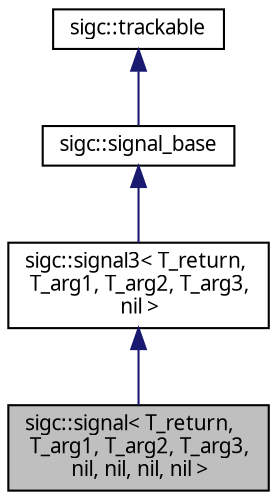 digraph "sigc::signal&lt; T_return, T_arg1, T_arg2, T_arg3, nil, nil, nil, nil &gt;"
{
  edge [fontname="Sans",fontsize="10",labelfontname="Sans",labelfontsize="10"];
  node [fontname="Sans",fontsize="10",shape=record];
  Node1 [label="sigc::signal\< T_return,\l T_arg1, T_arg2, T_arg3,\l nil, nil, nil, nil \>",height=0.2,width=0.4,color="black", fillcolor="grey75", style="filled" fontcolor="black"];
  Node2 -> Node1 [dir="back",color="midnightblue",fontsize="10",style="solid",fontname="Sans"];
  Node2 [label="sigc::signal3\< T_return,\l T_arg1, T_arg2, T_arg3,\l nil \>",height=0.2,width=0.4,color="black", fillcolor="white", style="filled",URL="$classsigc_1_1signal3.html"];
  Node3 -> Node2 [dir="back",color="midnightblue",fontsize="10",style="solid",fontname="Sans"];
  Node3 [label="sigc::signal_base",height=0.2,width=0.4,color="black", fillcolor="white", style="filled",URL="$structsigc_1_1signal__base.html",tooltip="Base class for the sigc::signal# templates."];
  Node4 -> Node3 [dir="back",color="midnightblue",fontsize="10",style="solid",fontname="Sans"];
  Node4 [label="sigc::trackable",height=0.2,width=0.4,color="black", fillcolor="white", style="filled",URL="$structsigc_1_1trackable.html",tooltip="Base class for objects with auto-disconnection."];
}
